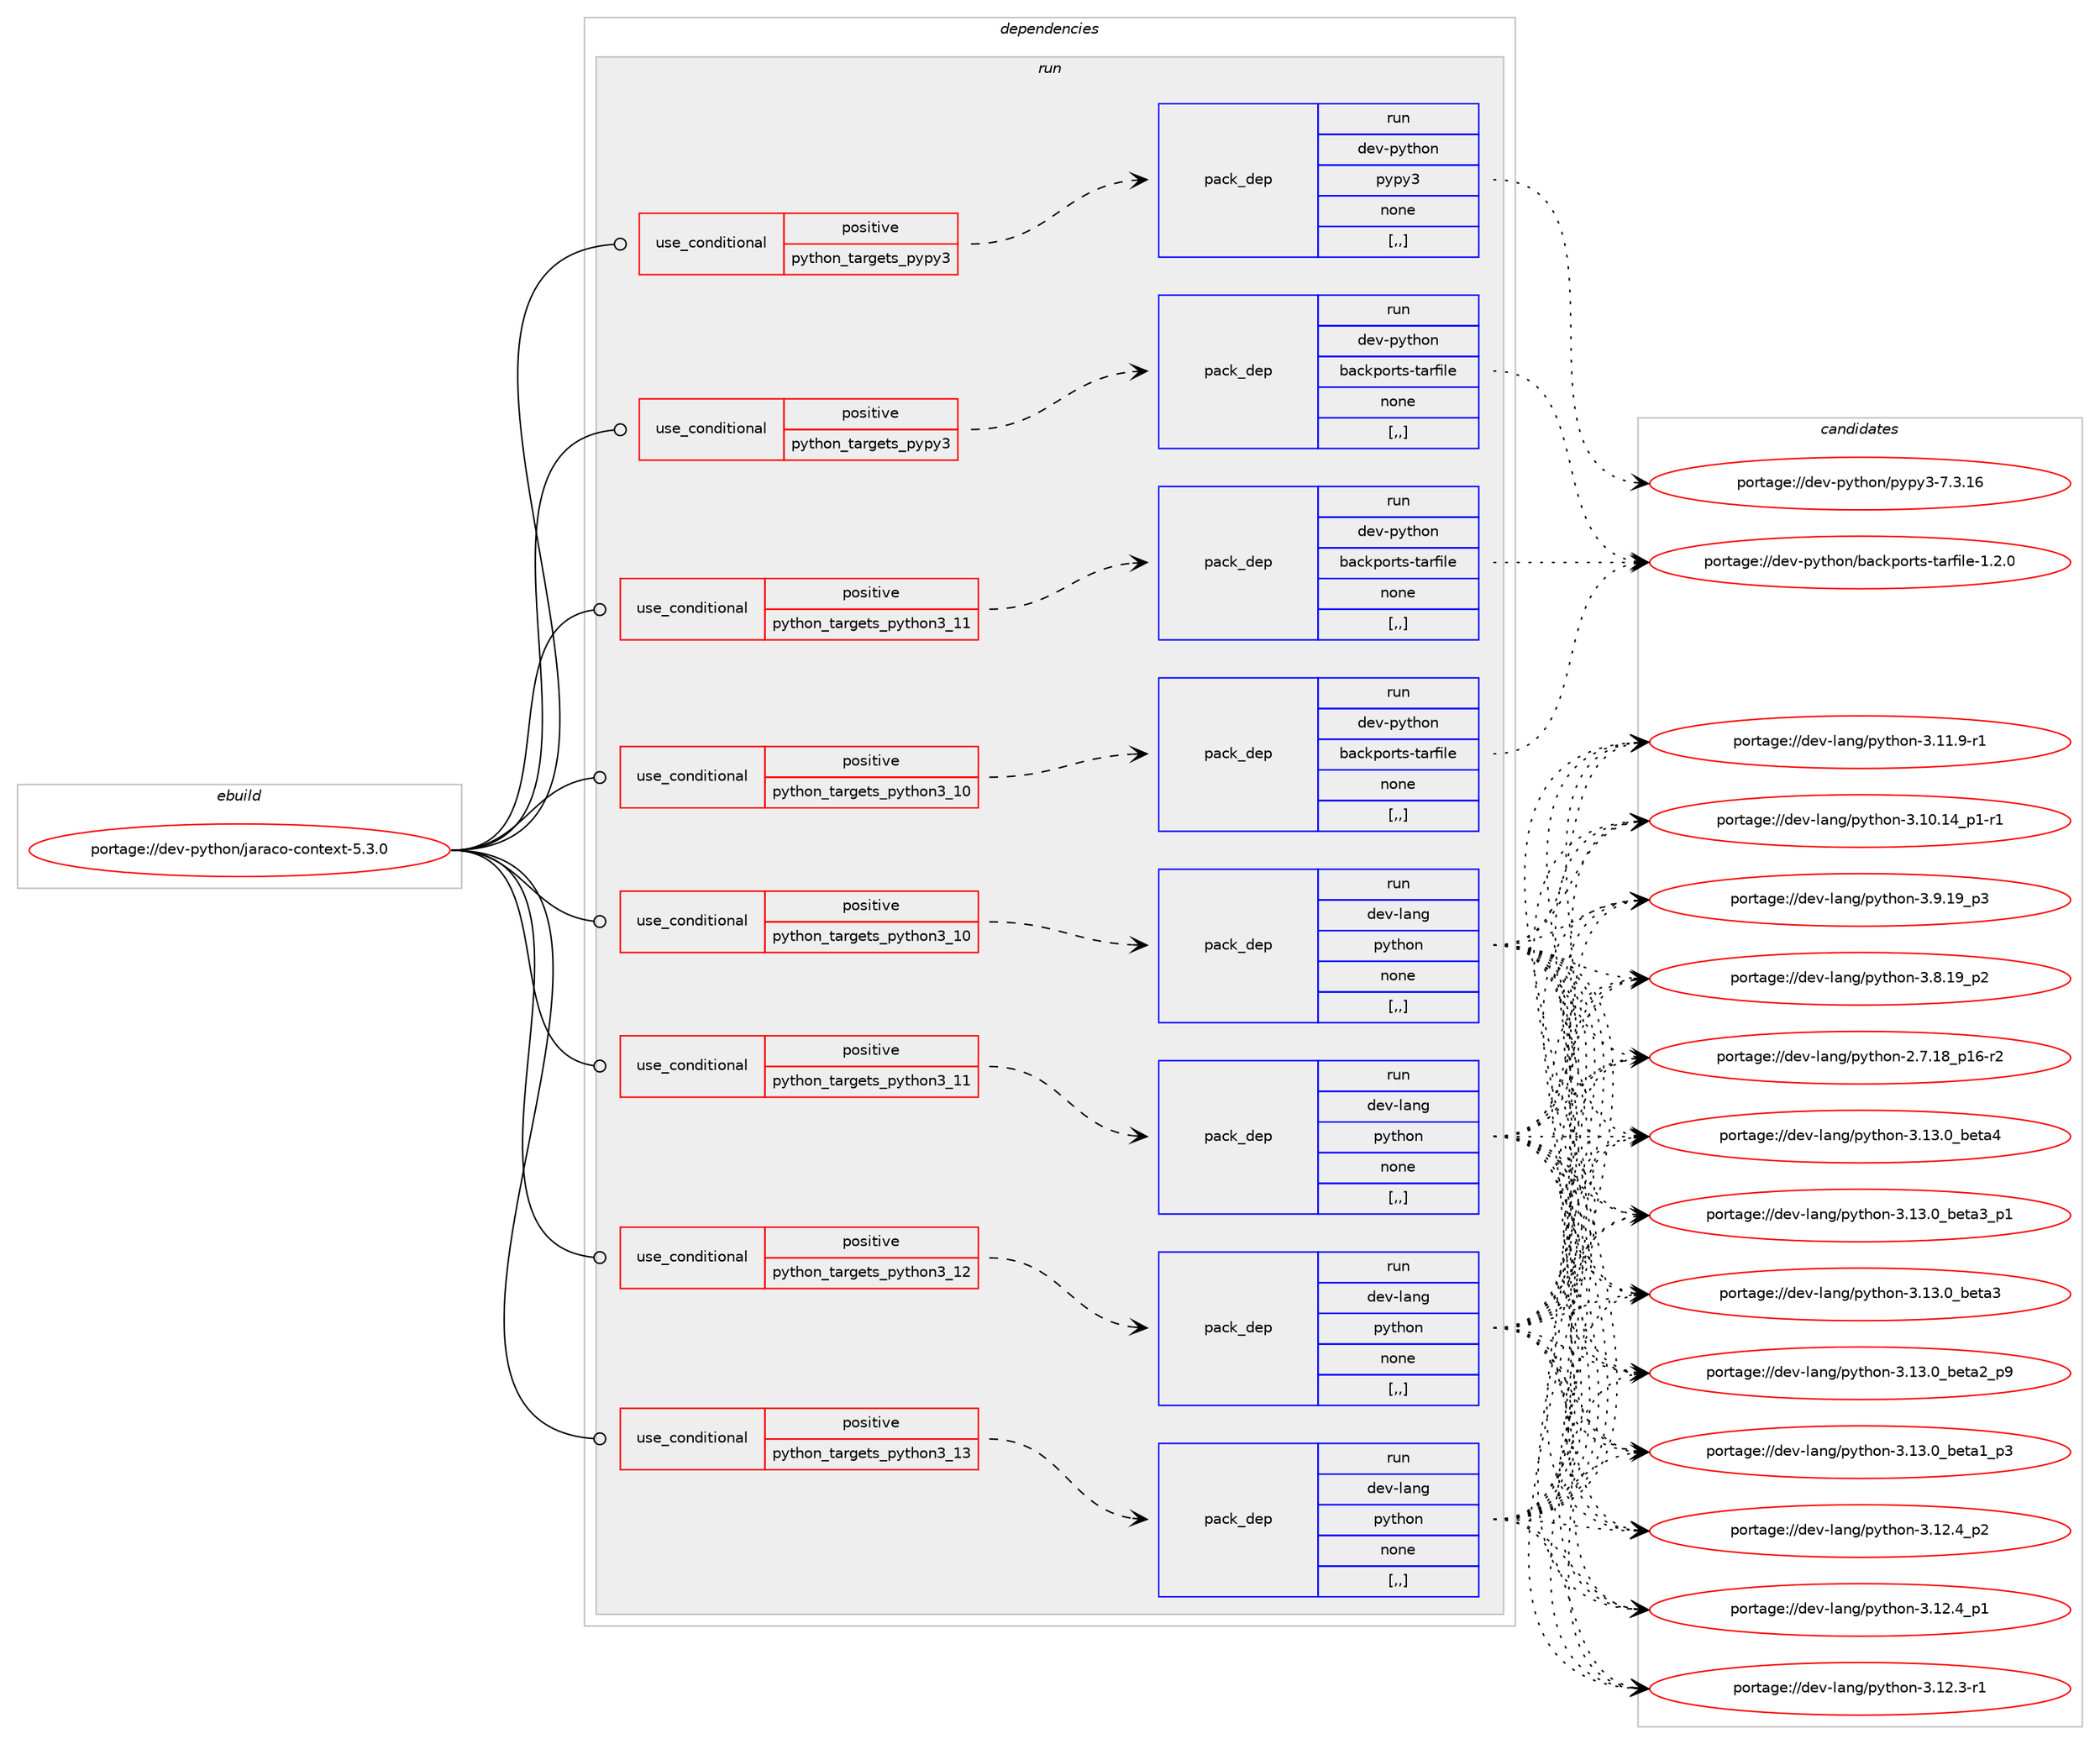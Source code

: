 digraph prolog {

# *************
# Graph options
# *************

newrank=true;
concentrate=true;
compound=true;
graph [rankdir=LR,fontname=Helvetica,fontsize=10,ranksep=1.5];#, ranksep=2.5, nodesep=0.2];
edge  [arrowhead=vee];
node  [fontname=Helvetica,fontsize=10];

# **********
# The ebuild
# **********

subgraph cluster_leftcol {
color=gray;
label=<<i>ebuild</i>>;
id [label="portage://dev-python/jaraco-context-5.3.0", color=red, width=4, href="../dev-python/jaraco-context-5.3.0.svg"];
}

# ****************
# The dependencies
# ****************

subgraph cluster_midcol {
color=gray;
label=<<i>dependencies</i>>;
subgraph cluster_compile {
fillcolor="#eeeeee";
style=filled;
label=<<i>compile</i>>;
}
subgraph cluster_compileandrun {
fillcolor="#eeeeee";
style=filled;
label=<<i>compile and run</i>>;
}
subgraph cluster_run {
fillcolor="#eeeeee";
style=filled;
label=<<i>run</i>>;
subgraph cond33831 {
dependency148964 [label=<<TABLE BORDER="0" CELLBORDER="1" CELLSPACING="0" CELLPADDING="4"><TR><TD ROWSPAN="3" CELLPADDING="10">use_conditional</TD></TR><TR><TD>positive</TD></TR><TR><TD>python_targets_pypy3</TD></TR></TABLE>>, shape=none, color=red];
subgraph pack113883 {
dependency148965 [label=<<TABLE BORDER="0" CELLBORDER="1" CELLSPACING="0" CELLPADDING="4" WIDTH="220"><TR><TD ROWSPAN="6" CELLPADDING="30">pack_dep</TD></TR><TR><TD WIDTH="110">run</TD></TR><TR><TD>dev-python</TD></TR><TR><TD>backports-tarfile</TD></TR><TR><TD>none</TD></TR><TR><TD>[,,]</TD></TR></TABLE>>, shape=none, color=blue];
}
dependency148964:e -> dependency148965:w [weight=20,style="dashed",arrowhead="vee"];
}
id:e -> dependency148964:w [weight=20,style="solid",arrowhead="odot"];
subgraph cond33832 {
dependency148966 [label=<<TABLE BORDER="0" CELLBORDER="1" CELLSPACING="0" CELLPADDING="4"><TR><TD ROWSPAN="3" CELLPADDING="10">use_conditional</TD></TR><TR><TD>positive</TD></TR><TR><TD>python_targets_pypy3</TD></TR></TABLE>>, shape=none, color=red];
subgraph pack113884 {
dependency148967 [label=<<TABLE BORDER="0" CELLBORDER="1" CELLSPACING="0" CELLPADDING="4" WIDTH="220"><TR><TD ROWSPAN="6" CELLPADDING="30">pack_dep</TD></TR><TR><TD WIDTH="110">run</TD></TR><TR><TD>dev-python</TD></TR><TR><TD>pypy3</TD></TR><TR><TD>none</TD></TR><TR><TD>[,,]</TD></TR></TABLE>>, shape=none, color=blue];
}
dependency148966:e -> dependency148967:w [weight=20,style="dashed",arrowhead="vee"];
}
id:e -> dependency148966:w [weight=20,style="solid",arrowhead="odot"];
subgraph cond33833 {
dependency148968 [label=<<TABLE BORDER="0" CELLBORDER="1" CELLSPACING="0" CELLPADDING="4"><TR><TD ROWSPAN="3" CELLPADDING="10">use_conditional</TD></TR><TR><TD>positive</TD></TR><TR><TD>python_targets_python3_10</TD></TR></TABLE>>, shape=none, color=red];
subgraph pack113885 {
dependency148969 [label=<<TABLE BORDER="0" CELLBORDER="1" CELLSPACING="0" CELLPADDING="4" WIDTH="220"><TR><TD ROWSPAN="6" CELLPADDING="30">pack_dep</TD></TR><TR><TD WIDTH="110">run</TD></TR><TR><TD>dev-lang</TD></TR><TR><TD>python</TD></TR><TR><TD>none</TD></TR><TR><TD>[,,]</TD></TR></TABLE>>, shape=none, color=blue];
}
dependency148968:e -> dependency148969:w [weight=20,style="dashed",arrowhead="vee"];
}
id:e -> dependency148968:w [weight=20,style="solid",arrowhead="odot"];
subgraph cond33834 {
dependency148970 [label=<<TABLE BORDER="0" CELLBORDER="1" CELLSPACING="0" CELLPADDING="4"><TR><TD ROWSPAN="3" CELLPADDING="10">use_conditional</TD></TR><TR><TD>positive</TD></TR><TR><TD>python_targets_python3_10</TD></TR></TABLE>>, shape=none, color=red];
subgraph pack113886 {
dependency148971 [label=<<TABLE BORDER="0" CELLBORDER="1" CELLSPACING="0" CELLPADDING="4" WIDTH="220"><TR><TD ROWSPAN="6" CELLPADDING="30">pack_dep</TD></TR><TR><TD WIDTH="110">run</TD></TR><TR><TD>dev-python</TD></TR><TR><TD>backports-tarfile</TD></TR><TR><TD>none</TD></TR><TR><TD>[,,]</TD></TR></TABLE>>, shape=none, color=blue];
}
dependency148970:e -> dependency148971:w [weight=20,style="dashed",arrowhead="vee"];
}
id:e -> dependency148970:w [weight=20,style="solid",arrowhead="odot"];
subgraph cond33835 {
dependency148972 [label=<<TABLE BORDER="0" CELLBORDER="1" CELLSPACING="0" CELLPADDING="4"><TR><TD ROWSPAN="3" CELLPADDING="10">use_conditional</TD></TR><TR><TD>positive</TD></TR><TR><TD>python_targets_python3_11</TD></TR></TABLE>>, shape=none, color=red];
subgraph pack113887 {
dependency148973 [label=<<TABLE BORDER="0" CELLBORDER="1" CELLSPACING="0" CELLPADDING="4" WIDTH="220"><TR><TD ROWSPAN="6" CELLPADDING="30">pack_dep</TD></TR><TR><TD WIDTH="110">run</TD></TR><TR><TD>dev-lang</TD></TR><TR><TD>python</TD></TR><TR><TD>none</TD></TR><TR><TD>[,,]</TD></TR></TABLE>>, shape=none, color=blue];
}
dependency148972:e -> dependency148973:w [weight=20,style="dashed",arrowhead="vee"];
}
id:e -> dependency148972:w [weight=20,style="solid",arrowhead="odot"];
subgraph cond33836 {
dependency148974 [label=<<TABLE BORDER="0" CELLBORDER="1" CELLSPACING="0" CELLPADDING="4"><TR><TD ROWSPAN="3" CELLPADDING="10">use_conditional</TD></TR><TR><TD>positive</TD></TR><TR><TD>python_targets_python3_11</TD></TR></TABLE>>, shape=none, color=red];
subgraph pack113888 {
dependency148975 [label=<<TABLE BORDER="0" CELLBORDER="1" CELLSPACING="0" CELLPADDING="4" WIDTH="220"><TR><TD ROWSPAN="6" CELLPADDING="30">pack_dep</TD></TR><TR><TD WIDTH="110">run</TD></TR><TR><TD>dev-python</TD></TR><TR><TD>backports-tarfile</TD></TR><TR><TD>none</TD></TR><TR><TD>[,,]</TD></TR></TABLE>>, shape=none, color=blue];
}
dependency148974:e -> dependency148975:w [weight=20,style="dashed",arrowhead="vee"];
}
id:e -> dependency148974:w [weight=20,style="solid",arrowhead="odot"];
subgraph cond33837 {
dependency148976 [label=<<TABLE BORDER="0" CELLBORDER="1" CELLSPACING="0" CELLPADDING="4"><TR><TD ROWSPAN="3" CELLPADDING="10">use_conditional</TD></TR><TR><TD>positive</TD></TR><TR><TD>python_targets_python3_12</TD></TR></TABLE>>, shape=none, color=red];
subgraph pack113889 {
dependency148977 [label=<<TABLE BORDER="0" CELLBORDER="1" CELLSPACING="0" CELLPADDING="4" WIDTH="220"><TR><TD ROWSPAN="6" CELLPADDING="30">pack_dep</TD></TR><TR><TD WIDTH="110">run</TD></TR><TR><TD>dev-lang</TD></TR><TR><TD>python</TD></TR><TR><TD>none</TD></TR><TR><TD>[,,]</TD></TR></TABLE>>, shape=none, color=blue];
}
dependency148976:e -> dependency148977:w [weight=20,style="dashed",arrowhead="vee"];
}
id:e -> dependency148976:w [weight=20,style="solid",arrowhead="odot"];
subgraph cond33838 {
dependency148978 [label=<<TABLE BORDER="0" CELLBORDER="1" CELLSPACING="0" CELLPADDING="4"><TR><TD ROWSPAN="3" CELLPADDING="10">use_conditional</TD></TR><TR><TD>positive</TD></TR><TR><TD>python_targets_python3_13</TD></TR></TABLE>>, shape=none, color=red];
subgraph pack113890 {
dependency148979 [label=<<TABLE BORDER="0" CELLBORDER="1" CELLSPACING="0" CELLPADDING="4" WIDTH="220"><TR><TD ROWSPAN="6" CELLPADDING="30">pack_dep</TD></TR><TR><TD WIDTH="110">run</TD></TR><TR><TD>dev-lang</TD></TR><TR><TD>python</TD></TR><TR><TD>none</TD></TR><TR><TD>[,,]</TD></TR></TABLE>>, shape=none, color=blue];
}
dependency148978:e -> dependency148979:w [weight=20,style="dashed",arrowhead="vee"];
}
id:e -> dependency148978:w [weight=20,style="solid",arrowhead="odot"];
}
}

# **************
# The candidates
# **************

subgraph cluster_choices {
rank=same;
color=gray;
label=<<i>candidates</i>>;

subgraph choice113883 {
color=black;
nodesep=1;
choice10010111845112121116104111110479897991071121111141161154511697114102105108101454946504648 [label="portage://dev-python/backports-tarfile-1.2.0", color=red, width=4,href="../dev-python/backports-tarfile-1.2.0.svg"];
dependency148965:e -> choice10010111845112121116104111110479897991071121111141161154511697114102105108101454946504648:w [style=dotted,weight="100"];
}
subgraph choice113884 {
color=black;
nodesep=1;
choice10010111845112121116104111110471121211121215145554651464954 [label="portage://dev-python/pypy3-7.3.16", color=red, width=4,href="../dev-python/pypy3-7.3.16.svg"];
dependency148967:e -> choice10010111845112121116104111110471121211121215145554651464954:w [style=dotted,weight="100"];
}
subgraph choice113885 {
color=black;
nodesep=1;
choice1001011184510897110103471121211161041111104551464951464895981011169752 [label="portage://dev-lang/python-3.13.0_beta4", color=red, width=4,href="../dev-lang/python-3.13.0_beta4.svg"];
choice10010111845108971101034711212111610411111045514649514648959810111697519511249 [label="portage://dev-lang/python-3.13.0_beta3_p1", color=red, width=4,href="../dev-lang/python-3.13.0_beta3_p1.svg"];
choice1001011184510897110103471121211161041111104551464951464895981011169751 [label="portage://dev-lang/python-3.13.0_beta3", color=red, width=4,href="../dev-lang/python-3.13.0_beta3.svg"];
choice10010111845108971101034711212111610411111045514649514648959810111697509511257 [label="portage://dev-lang/python-3.13.0_beta2_p9", color=red, width=4,href="../dev-lang/python-3.13.0_beta2_p9.svg"];
choice10010111845108971101034711212111610411111045514649514648959810111697499511251 [label="portage://dev-lang/python-3.13.0_beta1_p3", color=red, width=4,href="../dev-lang/python-3.13.0_beta1_p3.svg"];
choice100101118451089711010347112121116104111110455146495046529511250 [label="portage://dev-lang/python-3.12.4_p2", color=red, width=4,href="../dev-lang/python-3.12.4_p2.svg"];
choice100101118451089711010347112121116104111110455146495046529511249 [label="portage://dev-lang/python-3.12.4_p1", color=red, width=4,href="../dev-lang/python-3.12.4_p1.svg"];
choice100101118451089711010347112121116104111110455146495046514511449 [label="portage://dev-lang/python-3.12.3-r1", color=red, width=4,href="../dev-lang/python-3.12.3-r1.svg"];
choice100101118451089711010347112121116104111110455146494946574511449 [label="portage://dev-lang/python-3.11.9-r1", color=red, width=4,href="../dev-lang/python-3.11.9-r1.svg"];
choice100101118451089711010347112121116104111110455146494846495295112494511449 [label="portage://dev-lang/python-3.10.14_p1-r1", color=red, width=4,href="../dev-lang/python-3.10.14_p1-r1.svg"];
choice100101118451089711010347112121116104111110455146574649579511251 [label="portage://dev-lang/python-3.9.19_p3", color=red, width=4,href="../dev-lang/python-3.9.19_p3.svg"];
choice100101118451089711010347112121116104111110455146564649579511250 [label="portage://dev-lang/python-3.8.19_p2", color=red, width=4,href="../dev-lang/python-3.8.19_p2.svg"];
choice100101118451089711010347112121116104111110455046554649569511249544511450 [label="portage://dev-lang/python-2.7.18_p16-r2", color=red, width=4,href="../dev-lang/python-2.7.18_p16-r2.svg"];
dependency148969:e -> choice1001011184510897110103471121211161041111104551464951464895981011169752:w [style=dotted,weight="100"];
dependency148969:e -> choice10010111845108971101034711212111610411111045514649514648959810111697519511249:w [style=dotted,weight="100"];
dependency148969:e -> choice1001011184510897110103471121211161041111104551464951464895981011169751:w [style=dotted,weight="100"];
dependency148969:e -> choice10010111845108971101034711212111610411111045514649514648959810111697509511257:w [style=dotted,weight="100"];
dependency148969:e -> choice10010111845108971101034711212111610411111045514649514648959810111697499511251:w [style=dotted,weight="100"];
dependency148969:e -> choice100101118451089711010347112121116104111110455146495046529511250:w [style=dotted,weight="100"];
dependency148969:e -> choice100101118451089711010347112121116104111110455146495046529511249:w [style=dotted,weight="100"];
dependency148969:e -> choice100101118451089711010347112121116104111110455146495046514511449:w [style=dotted,weight="100"];
dependency148969:e -> choice100101118451089711010347112121116104111110455146494946574511449:w [style=dotted,weight="100"];
dependency148969:e -> choice100101118451089711010347112121116104111110455146494846495295112494511449:w [style=dotted,weight="100"];
dependency148969:e -> choice100101118451089711010347112121116104111110455146574649579511251:w [style=dotted,weight="100"];
dependency148969:e -> choice100101118451089711010347112121116104111110455146564649579511250:w [style=dotted,weight="100"];
dependency148969:e -> choice100101118451089711010347112121116104111110455046554649569511249544511450:w [style=dotted,weight="100"];
}
subgraph choice113886 {
color=black;
nodesep=1;
choice10010111845112121116104111110479897991071121111141161154511697114102105108101454946504648 [label="portage://dev-python/backports-tarfile-1.2.0", color=red, width=4,href="../dev-python/backports-tarfile-1.2.0.svg"];
dependency148971:e -> choice10010111845112121116104111110479897991071121111141161154511697114102105108101454946504648:w [style=dotted,weight="100"];
}
subgraph choice113887 {
color=black;
nodesep=1;
choice1001011184510897110103471121211161041111104551464951464895981011169752 [label="portage://dev-lang/python-3.13.0_beta4", color=red, width=4,href="../dev-lang/python-3.13.0_beta4.svg"];
choice10010111845108971101034711212111610411111045514649514648959810111697519511249 [label="portage://dev-lang/python-3.13.0_beta3_p1", color=red, width=4,href="../dev-lang/python-3.13.0_beta3_p1.svg"];
choice1001011184510897110103471121211161041111104551464951464895981011169751 [label="portage://dev-lang/python-3.13.0_beta3", color=red, width=4,href="../dev-lang/python-3.13.0_beta3.svg"];
choice10010111845108971101034711212111610411111045514649514648959810111697509511257 [label="portage://dev-lang/python-3.13.0_beta2_p9", color=red, width=4,href="../dev-lang/python-3.13.0_beta2_p9.svg"];
choice10010111845108971101034711212111610411111045514649514648959810111697499511251 [label="portage://dev-lang/python-3.13.0_beta1_p3", color=red, width=4,href="../dev-lang/python-3.13.0_beta1_p3.svg"];
choice100101118451089711010347112121116104111110455146495046529511250 [label="portage://dev-lang/python-3.12.4_p2", color=red, width=4,href="../dev-lang/python-3.12.4_p2.svg"];
choice100101118451089711010347112121116104111110455146495046529511249 [label="portage://dev-lang/python-3.12.4_p1", color=red, width=4,href="../dev-lang/python-3.12.4_p1.svg"];
choice100101118451089711010347112121116104111110455146495046514511449 [label="portage://dev-lang/python-3.12.3-r1", color=red, width=4,href="../dev-lang/python-3.12.3-r1.svg"];
choice100101118451089711010347112121116104111110455146494946574511449 [label="portage://dev-lang/python-3.11.9-r1", color=red, width=4,href="../dev-lang/python-3.11.9-r1.svg"];
choice100101118451089711010347112121116104111110455146494846495295112494511449 [label="portage://dev-lang/python-3.10.14_p1-r1", color=red, width=4,href="../dev-lang/python-3.10.14_p1-r1.svg"];
choice100101118451089711010347112121116104111110455146574649579511251 [label="portage://dev-lang/python-3.9.19_p3", color=red, width=4,href="../dev-lang/python-3.9.19_p3.svg"];
choice100101118451089711010347112121116104111110455146564649579511250 [label="portage://dev-lang/python-3.8.19_p2", color=red, width=4,href="../dev-lang/python-3.8.19_p2.svg"];
choice100101118451089711010347112121116104111110455046554649569511249544511450 [label="portage://dev-lang/python-2.7.18_p16-r2", color=red, width=4,href="../dev-lang/python-2.7.18_p16-r2.svg"];
dependency148973:e -> choice1001011184510897110103471121211161041111104551464951464895981011169752:w [style=dotted,weight="100"];
dependency148973:e -> choice10010111845108971101034711212111610411111045514649514648959810111697519511249:w [style=dotted,weight="100"];
dependency148973:e -> choice1001011184510897110103471121211161041111104551464951464895981011169751:w [style=dotted,weight="100"];
dependency148973:e -> choice10010111845108971101034711212111610411111045514649514648959810111697509511257:w [style=dotted,weight="100"];
dependency148973:e -> choice10010111845108971101034711212111610411111045514649514648959810111697499511251:w [style=dotted,weight="100"];
dependency148973:e -> choice100101118451089711010347112121116104111110455146495046529511250:w [style=dotted,weight="100"];
dependency148973:e -> choice100101118451089711010347112121116104111110455146495046529511249:w [style=dotted,weight="100"];
dependency148973:e -> choice100101118451089711010347112121116104111110455146495046514511449:w [style=dotted,weight="100"];
dependency148973:e -> choice100101118451089711010347112121116104111110455146494946574511449:w [style=dotted,weight="100"];
dependency148973:e -> choice100101118451089711010347112121116104111110455146494846495295112494511449:w [style=dotted,weight="100"];
dependency148973:e -> choice100101118451089711010347112121116104111110455146574649579511251:w [style=dotted,weight="100"];
dependency148973:e -> choice100101118451089711010347112121116104111110455146564649579511250:w [style=dotted,weight="100"];
dependency148973:e -> choice100101118451089711010347112121116104111110455046554649569511249544511450:w [style=dotted,weight="100"];
}
subgraph choice113888 {
color=black;
nodesep=1;
choice10010111845112121116104111110479897991071121111141161154511697114102105108101454946504648 [label="portage://dev-python/backports-tarfile-1.2.0", color=red, width=4,href="../dev-python/backports-tarfile-1.2.0.svg"];
dependency148975:e -> choice10010111845112121116104111110479897991071121111141161154511697114102105108101454946504648:w [style=dotted,weight="100"];
}
subgraph choice113889 {
color=black;
nodesep=1;
choice1001011184510897110103471121211161041111104551464951464895981011169752 [label="portage://dev-lang/python-3.13.0_beta4", color=red, width=4,href="../dev-lang/python-3.13.0_beta4.svg"];
choice10010111845108971101034711212111610411111045514649514648959810111697519511249 [label="portage://dev-lang/python-3.13.0_beta3_p1", color=red, width=4,href="../dev-lang/python-3.13.0_beta3_p1.svg"];
choice1001011184510897110103471121211161041111104551464951464895981011169751 [label="portage://dev-lang/python-3.13.0_beta3", color=red, width=4,href="../dev-lang/python-3.13.0_beta3.svg"];
choice10010111845108971101034711212111610411111045514649514648959810111697509511257 [label="portage://dev-lang/python-3.13.0_beta2_p9", color=red, width=4,href="../dev-lang/python-3.13.0_beta2_p9.svg"];
choice10010111845108971101034711212111610411111045514649514648959810111697499511251 [label="portage://dev-lang/python-3.13.0_beta1_p3", color=red, width=4,href="../dev-lang/python-3.13.0_beta1_p3.svg"];
choice100101118451089711010347112121116104111110455146495046529511250 [label="portage://dev-lang/python-3.12.4_p2", color=red, width=4,href="../dev-lang/python-3.12.4_p2.svg"];
choice100101118451089711010347112121116104111110455146495046529511249 [label="portage://dev-lang/python-3.12.4_p1", color=red, width=4,href="../dev-lang/python-3.12.4_p1.svg"];
choice100101118451089711010347112121116104111110455146495046514511449 [label="portage://dev-lang/python-3.12.3-r1", color=red, width=4,href="../dev-lang/python-3.12.3-r1.svg"];
choice100101118451089711010347112121116104111110455146494946574511449 [label="portage://dev-lang/python-3.11.9-r1", color=red, width=4,href="../dev-lang/python-3.11.9-r1.svg"];
choice100101118451089711010347112121116104111110455146494846495295112494511449 [label="portage://dev-lang/python-3.10.14_p1-r1", color=red, width=4,href="../dev-lang/python-3.10.14_p1-r1.svg"];
choice100101118451089711010347112121116104111110455146574649579511251 [label="portage://dev-lang/python-3.9.19_p3", color=red, width=4,href="../dev-lang/python-3.9.19_p3.svg"];
choice100101118451089711010347112121116104111110455146564649579511250 [label="portage://dev-lang/python-3.8.19_p2", color=red, width=4,href="../dev-lang/python-3.8.19_p2.svg"];
choice100101118451089711010347112121116104111110455046554649569511249544511450 [label="portage://dev-lang/python-2.7.18_p16-r2", color=red, width=4,href="../dev-lang/python-2.7.18_p16-r2.svg"];
dependency148977:e -> choice1001011184510897110103471121211161041111104551464951464895981011169752:w [style=dotted,weight="100"];
dependency148977:e -> choice10010111845108971101034711212111610411111045514649514648959810111697519511249:w [style=dotted,weight="100"];
dependency148977:e -> choice1001011184510897110103471121211161041111104551464951464895981011169751:w [style=dotted,weight="100"];
dependency148977:e -> choice10010111845108971101034711212111610411111045514649514648959810111697509511257:w [style=dotted,weight="100"];
dependency148977:e -> choice10010111845108971101034711212111610411111045514649514648959810111697499511251:w [style=dotted,weight="100"];
dependency148977:e -> choice100101118451089711010347112121116104111110455146495046529511250:w [style=dotted,weight="100"];
dependency148977:e -> choice100101118451089711010347112121116104111110455146495046529511249:w [style=dotted,weight="100"];
dependency148977:e -> choice100101118451089711010347112121116104111110455146495046514511449:w [style=dotted,weight="100"];
dependency148977:e -> choice100101118451089711010347112121116104111110455146494946574511449:w [style=dotted,weight="100"];
dependency148977:e -> choice100101118451089711010347112121116104111110455146494846495295112494511449:w [style=dotted,weight="100"];
dependency148977:e -> choice100101118451089711010347112121116104111110455146574649579511251:w [style=dotted,weight="100"];
dependency148977:e -> choice100101118451089711010347112121116104111110455146564649579511250:w [style=dotted,weight="100"];
dependency148977:e -> choice100101118451089711010347112121116104111110455046554649569511249544511450:w [style=dotted,weight="100"];
}
subgraph choice113890 {
color=black;
nodesep=1;
choice1001011184510897110103471121211161041111104551464951464895981011169752 [label="portage://dev-lang/python-3.13.0_beta4", color=red, width=4,href="../dev-lang/python-3.13.0_beta4.svg"];
choice10010111845108971101034711212111610411111045514649514648959810111697519511249 [label="portage://dev-lang/python-3.13.0_beta3_p1", color=red, width=4,href="../dev-lang/python-3.13.0_beta3_p1.svg"];
choice1001011184510897110103471121211161041111104551464951464895981011169751 [label="portage://dev-lang/python-3.13.0_beta3", color=red, width=4,href="../dev-lang/python-3.13.0_beta3.svg"];
choice10010111845108971101034711212111610411111045514649514648959810111697509511257 [label="portage://dev-lang/python-3.13.0_beta2_p9", color=red, width=4,href="../dev-lang/python-3.13.0_beta2_p9.svg"];
choice10010111845108971101034711212111610411111045514649514648959810111697499511251 [label="portage://dev-lang/python-3.13.0_beta1_p3", color=red, width=4,href="../dev-lang/python-3.13.0_beta1_p3.svg"];
choice100101118451089711010347112121116104111110455146495046529511250 [label="portage://dev-lang/python-3.12.4_p2", color=red, width=4,href="../dev-lang/python-3.12.4_p2.svg"];
choice100101118451089711010347112121116104111110455146495046529511249 [label="portage://dev-lang/python-3.12.4_p1", color=red, width=4,href="../dev-lang/python-3.12.4_p1.svg"];
choice100101118451089711010347112121116104111110455146495046514511449 [label="portage://dev-lang/python-3.12.3-r1", color=red, width=4,href="../dev-lang/python-3.12.3-r1.svg"];
choice100101118451089711010347112121116104111110455146494946574511449 [label="portage://dev-lang/python-3.11.9-r1", color=red, width=4,href="../dev-lang/python-3.11.9-r1.svg"];
choice100101118451089711010347112121116104111110455146494846495295112494511449 [label="portage://dev-lang/python-3.10.14_p1-r1", color=red, width=4,href="../dev-lang/python-3.10.14_p1-r1.svg"];
choice100101118451089711010347112121116104111110455146574649579511251 [label="portage://dev-lang/python-3.9.19_p3", color=red, width=4,href="../dev-lang/python-3.9.19_p3.svg"];
choice100101118451089711010347112121116104111110455146564649579511250 [label="portage://dev-lang/python-3.8.19_p2", color=red, width=4,href="../dev-lang/python-3.8.19_p2.svg"];
choice100101118451089711010347112121116104111110455046554649569511249544511450 [label="portage://dev-lang/python-2.7.18_p16-r2", color=red, width=4,href="../dev-lang/python-2.7.18_p16-r2.svg"];
dependency148979:e -> choice1001011184510897110103471121211161041111104551464951464895981011169752:w [style=dotted,weight="100"];
dependency148979:e -> choice10010111845108971101034711212111610411111045514649514648959810111697519511249:w [style=dotted,weight="100"];
dependency148979:e -> choice1001011184510897110103471121211161041111104551464951464895981011169751:w [style=dotted,weight="100"];
dependency148979:e -> choice10010111845108971101034711212111610411111045514649514648959810111697509511257:w [style=dotted,weight="100"];
dependency148979:e -> choice10010111845108971101034711212111610411111045514649514648959810111697499511251:w [style=dotted,weight="100"];
dependency148979:e -> choice100101118451089711010347112121116104111110455146495046529511250:w [style=dotted,weight="100"];
dependency148979:e -> choice100101118451089711010347112121116104111110455146495046529511249:w [style=dotted,weight="100"];
dependency148979:e -> choice100101118451089711010347112121116104111110455146495046514511449:w [style=dotted,weight="100"];
dependency148979:e -> choice100101118451089711010347112121116104111110455146494946574511449:w [style=dotted,weight="100"];
dependency148979:e -> choice100101118451089711010347112121116104111110455146494846495295112494511449:w [style=dotted,weight="100"];
dependency148979:e -> choice100101118451089711010347112121116104111110455146574649579511251:w [style=dotted,weight="100"];
dependency148979:e -> choice100101118451089711010347112121116104111110455146564649579511250:w [style=dotted,weight="100"];
dependency148979:e -> choice100101118451089711010347112121116104111110455046554649569511249544511450:w [style=dotted,weight="100"];
}
}

}
